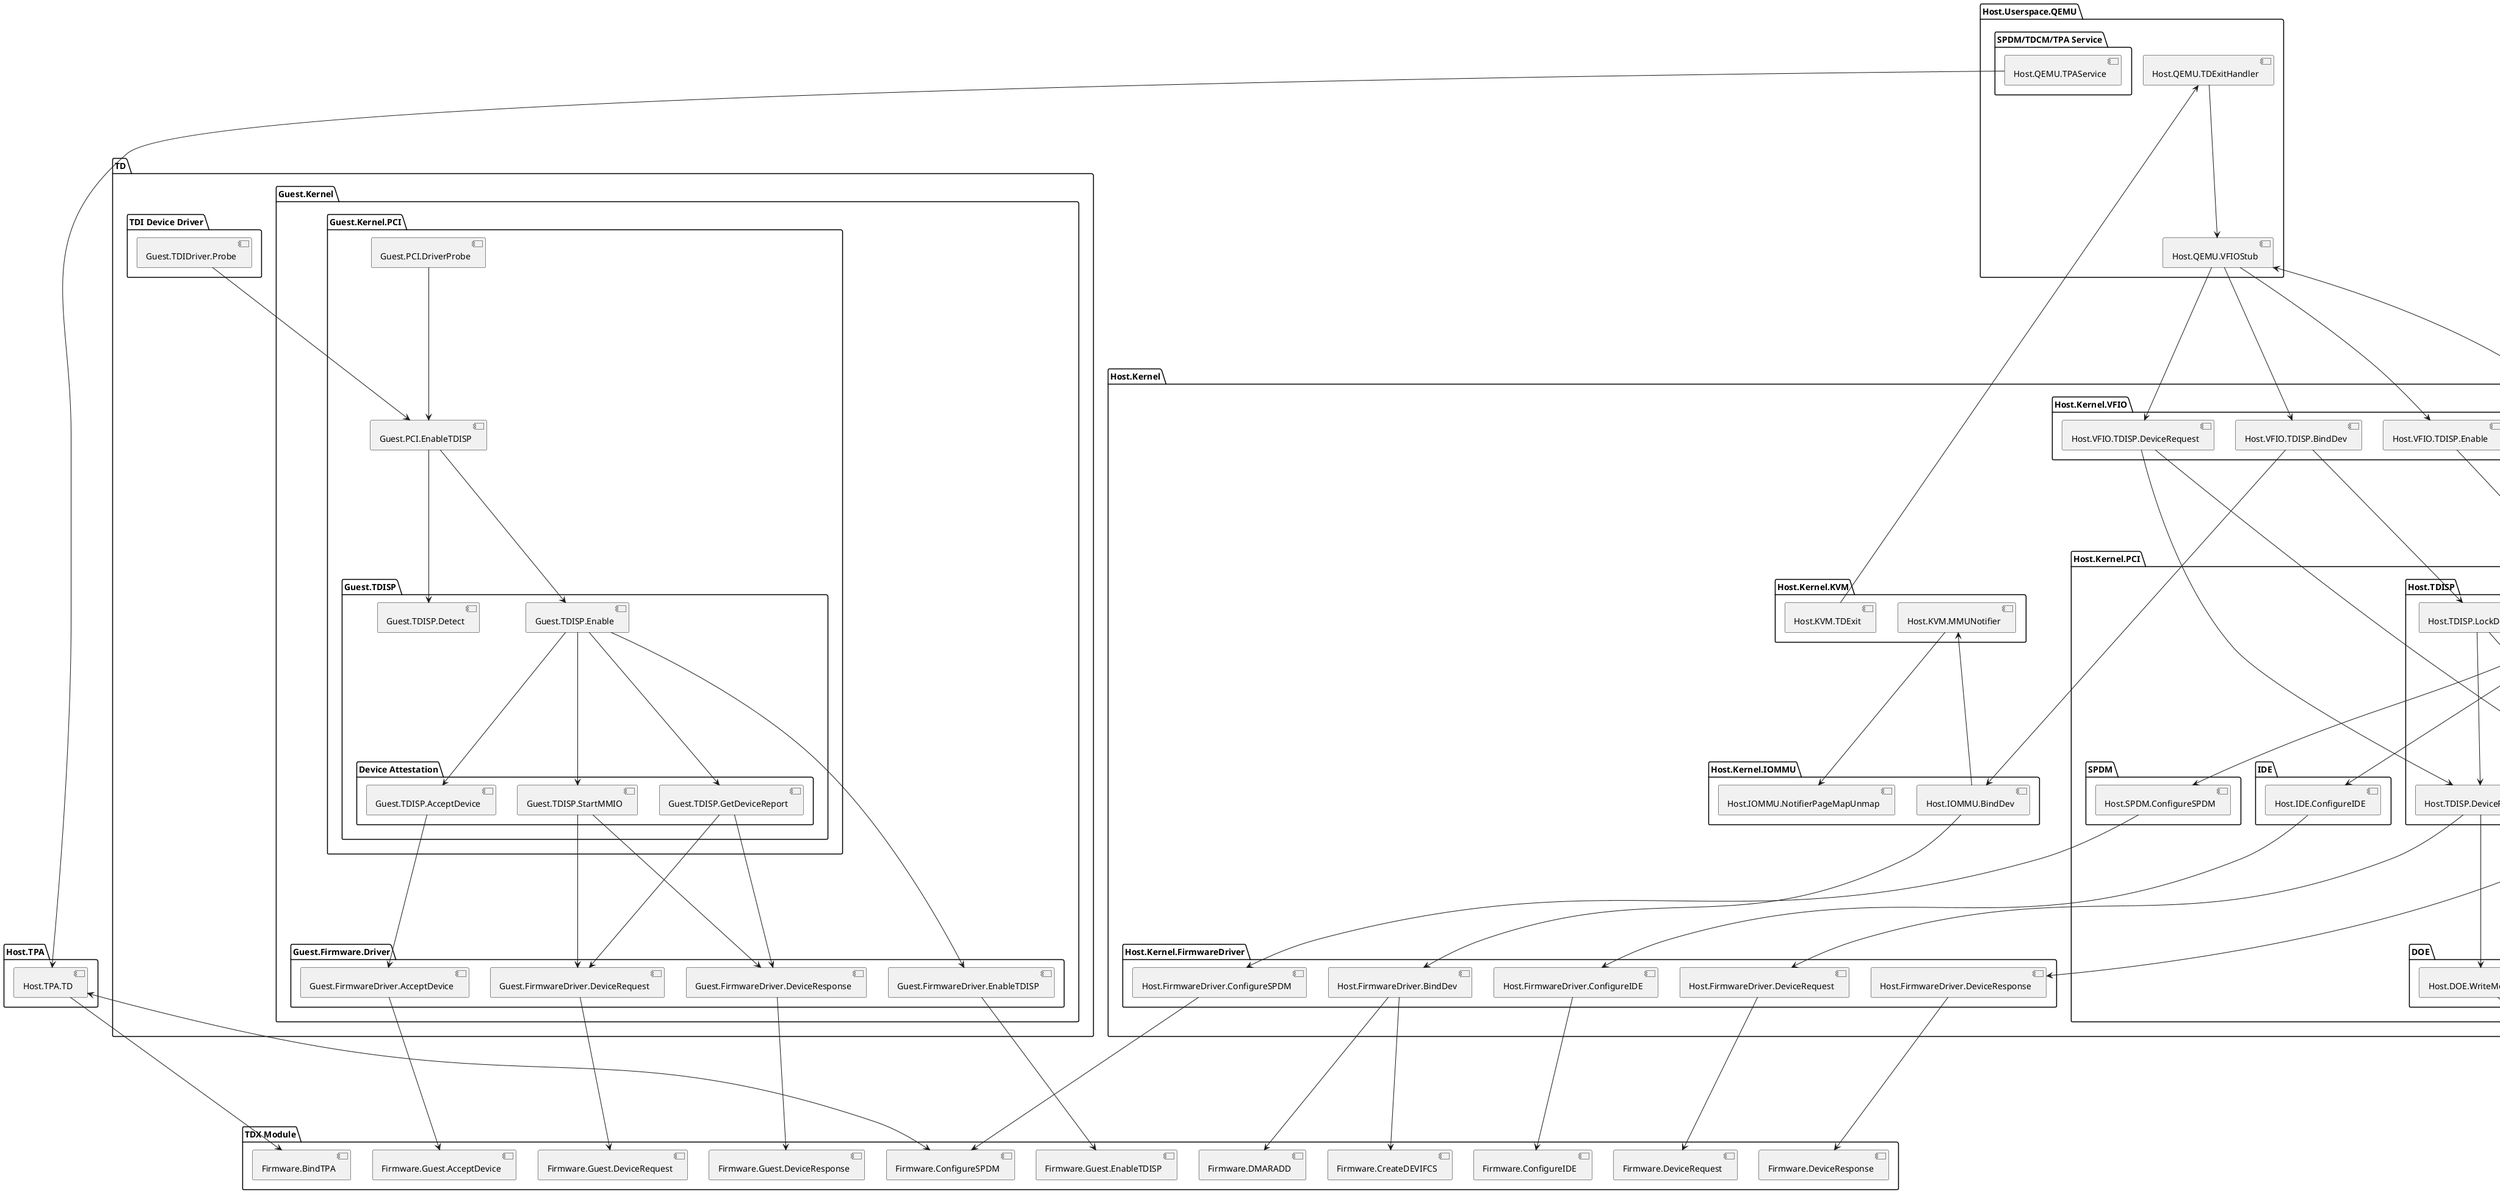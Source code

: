 @startuml
skinparam ranksep 250

package "TDISP PCI Device" {
	[PCIDEV.ConfigurationSpace]
	[PCIDEV.DOE]
}

package "Host.TPA" {
	[Host.TPA.TD]
}

package "Host.Kernel" {
	package	"Host.Kernel.KVM" {
		[Host.KVM.MMUNotifier]
		[Host.KVM.TDExit]
	}
	package "Host.Kernel.VFIO" {
 		[Host.VFIO.ReadWritePCICfg]
		[Host.VFIO.TDISP.Enable]
	[Host.VFIO.TDISP.BindDev]
	[Host.VFIO.TDISP.DeviceRequest]
	}
	package "Host.Kernel.IOMMU"{
		[Host.IOMMU.BindDev]
		[Host.IOMMU.NotifierPageMapUnmap]
	}
	package "Host.Kernel.PCI" {
		package "Host.TDISP" {
			[Host.TDISP.Detect]
			[Host.TDISP.Enable]
			[Host.TDISP.LockDevice]
			[Host.TDISP.DeviceRequest]
			[Host.TDISP.DeviceResponse]
		}
		package "IDE" {
			[Host.IDE.ConfigureIDE]
		}
		package "SPDM" {
			[Host.SPDM.ConfigureSPDM]
		}
		package "DOE" {
			[Host.DOE.ConfigureDOE]
			[Host.DOE.WriteMessage]
			[Host.DOE.ReadMessage]
		}
	}
	package "Host.Kernel.FirmwareDriver"{
		[Host.FirmwareDriver.ConfigureIDE]
		[Host.FirmwareDriver.ConfigureSPDM]
		[Host.FirmwareDriver.BindDev]
		[Host.FirmwareDriver.DeviceRequest]
		[Host.FirmwareDriver.DeviceResponse]
	}
}

package "Host.Userspace.QEMU" {
	[Host.QEMU.VFIOStub]
	[Host.QEMU.TDExitHandler]
	package "SPDM/TDCM/TPA Service" {
		[Host.QEMU.TPAService]
	}
}

package "TDX Module" {
	[Firmware.BindTPA]
	[Firmware.ConfigureIDE]
	[Firmware.ConfigureSPDM]
	[Firmware.CreateDEVIFCS]
	[Firmware.DMARADD]
	[Firmware.DeviceRequest]
	[Firmware.DeviceResponse]
	[Firmware.Guest.DeviceRequest]
	[Firmware.Guest.DeviceResponse]
	[Firmware.Guest.AcceptDevice]
	[Firmware.Guest.EnableTDISP]
}


package "TD" {
	package "Guest.Kernel" {
		package "Guest.Kernel.PCI" {
			[Guest.PCI.DriverProbe]
			[Guest.PCI.EnableTDISP]
			package "Guest.TDISP" {
				[Guest.TDISP.Detect]
				[Guest.TDISP.Enable]
				package "Device Attestation" {
					[Guest.TDISP.GetDeviceReport]
					[Guest.TDISP.AcceptDevice]
					[Guest.TDISP.StartMMIO]
				}
			}
		}
		package "Guest.Firmware.Driver" {
			[Guest.FirmwareDriver.AcceptDevice]
			[Guest.FirmwareDriver.DeviceResponse]
			[Guest.FirmwareDriver.DeviceRequest]
			[Guest.FirmwareDriver.EnableTDISP]
		}
	}
	package "TDI Device Driver" {
		[Guest.TDIDriver.Probe]
	}
}

'TPA TD needs QEMU TPA service
Host.QEMU.TPAService --> Host.TPA.TD

'Binding TPA
Host.TPA.TD --> Firmware.BindTPA

'Ordinary configuration space emulation sequence (Detecting TDISP support in DevCap)
Host.QEMU.VFIOStub <--> Host.VFIO.ReadWritePCICfg
Host.VFIO.ReadWritePCICfg <--> PCIDEV.ConfigurationSpace

'TDExitFlow
Host.KVM.TDExit --> Host.QEMU.TDExitHandler

'Guest requests to enable TDISP via TDVMCALL
Host.QEMU.TDExitHandler --> Host.QEMU.VFIOStub
Host.QEMU.VFIOStub -->Host.VFIO.TDISP.Enable
Host.VFIO.TDISP.Enable --> Host.TDISP.Enable

'Host TDISP enabling flow
'Detect TDISP
Host.TDISP.Enable --> Host.TDISP.Detect
Host.TDISP.Detect --> PCIDEV.ConfigurationSpace

'Configure DOE
Host.TDISP.Enable --> Host.DOE.ConfigureDOE
Host.DOE.ConfigureDOE --> PCIDEV.DOE

'Configure IDE
Host.TDISP.Enable --> Host.IDE.ConfigureIDE
Host.IDE.ConfigureIDE --> Host.FirmwareDriver.ConfigureIDE
Host.FirmwareDriver.ConfigureIDE --> Firmware.ConfigureIDE

'Configure SPDM
Host.TDISP.Enable --> Host.SPDM.ConfigureSPDM
Host.SPDM.ConfigureSPDM --> Host.FirmwareDriver.ConfigureSPDM
Host.FirmwareDriver.ConfigureSPDM --> Firmware.ConfigureSPDM

'TPA assists TDX module on SPDM session setup
Firmware.ConfigureSPDM <--> Host.TPA.TD

'Bind DEVIF to TD
Host.QEMU.VFIOStub --> Host.VFIO.TDISP.BindDev
Host.VFIO.TDISP.BindDev --> Host.IOMMU.BindDev
Host.IOMMU.BindDev --> Host.FirmwareDriver.BindDev
Host.FirmwareDriver.BindDev --> Firmware.CreateDEVIFCS
Host.FirmwareDriver.BindDev --> Firmware.DMARADD

'KVM IOMMU driver notifier
Host.IOMMU.BindDev --> Host.KVM.MMUNotifier
Host.KVM.MMUNotifier --> Host.IOMMU.NotifierPageMapUnmap

'Lock device
Host.VFIO.TDISP.BindDev --> Host.TDISP.LockDevice
Host.TDISP.LockDevice --> Host.TDISP.DeviceRequest

'Host TDISP request
Host.TDISP.DeviceRequest --> Host.FirmwareDriver.DeviceRequest
Host.FirmwareDriver.DeviceRequest --> Firmware.DeviceRequest
Host.TDISP.DeviceRequest --> Host.DOE.WriteMessage
Host.DOE.WriteMessage --> PCIDEV.DOE

'Host TDISP response
Host.TDISP.LockDevice --> Host.TDISP.DeviceResponse
Host.TDISP.DeviceResponse -->Host.DOE.ReadMessage
Host.DOE.ReadMessage <-- PCIDEV.DOE
Host.TDISP.DeviceResponse --> Host.FirmwareDriver.DeviceResponse
Host.FirmwareDriver.DeviceResponse --> Firmware.DeviceResponse

'Opt1: Driver-controlled TDISP enabling
Guest.TDIDriver.Probe --> Guest.PCI.EnableTDISP

'Opt2: TDISP is enabled by default
Guest.PCI.DriverProbe --> Guest.PCI.EnableTDISP

'Guest TDISP enabling
Guest.PCI.EnableTDISP --> Guest.TDISP.Detect
Guest.PCI.EnableTDISP --> Guest.TDISP.Enable

'Enable TDISP via TDVMCALL
Guest.TDISP.Enable --> Guest.FirmwareDriver.EnableTDISP
Guest.FirmwareDriver.EnableTDISP --> Firmware.Guest.EnableTDISP

'AcceptDevice
Guest.TDISP.Enable -->Guest.TDISP.AcceptDevice
Guest.TDISP.AcceptDevice --> Guest.FirmwareDriver.AcceptDevice
Guest.FirmwareDriver.AcceptDevice --> Firmware.Guest.AcceptDevice

'TDExitHandling
Host.QEMU.VFIOStub --> Host.VFIO.TDISP.DeviceRequest
Host.VFIO.TDISP.DeviceRequest --> Host.TDISP.DeviceRequest
Host.VFIO.TDISP.DeviceRequest --> Host.TDISP.DeviceResponse

'DeviceRequest(GetDeviceReport)
Guest.TDISP.Enable --> Guest.TDISP.GetDeviceReport 
Guest.TDISP.GetDeviceReport --> Guest.FirmwareDriver.DeviceRequest
Guest.FirmwareDriver.DeviceRequest -->Firmware.Guest.DeviceRequest
Guest.TDISP.GetDeviceReport --> Guest.FirmwareDriver.DeviceResponse
Guest.FirmwareDriver.DeviceResponse --> Firmware.Guest.DeviceResponse

'StartMMIO
Guest.TDISP.Enable --> Guest.TDISP.StartMMIO
Guest.TDISP.StartMMIO --> Guest.FirmwareDriver.DeviceRequest
Guest.TDISP.StartMMIO --> Guest.FirmwareDriver.DeviceResponse
@enduml
